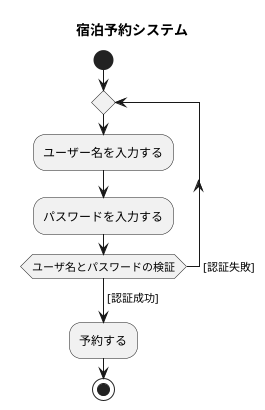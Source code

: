 @startuml 演習7-1
    title 宿泊予約システム
    start
    repeat
    :ユーザー名を入力する;
    :パスワードを入力する;
    repeat while (ユーザ名とパスワードの検証) -> [認証失敗]
    ->[認証成功];
    :予約する;
    stop
@enduml